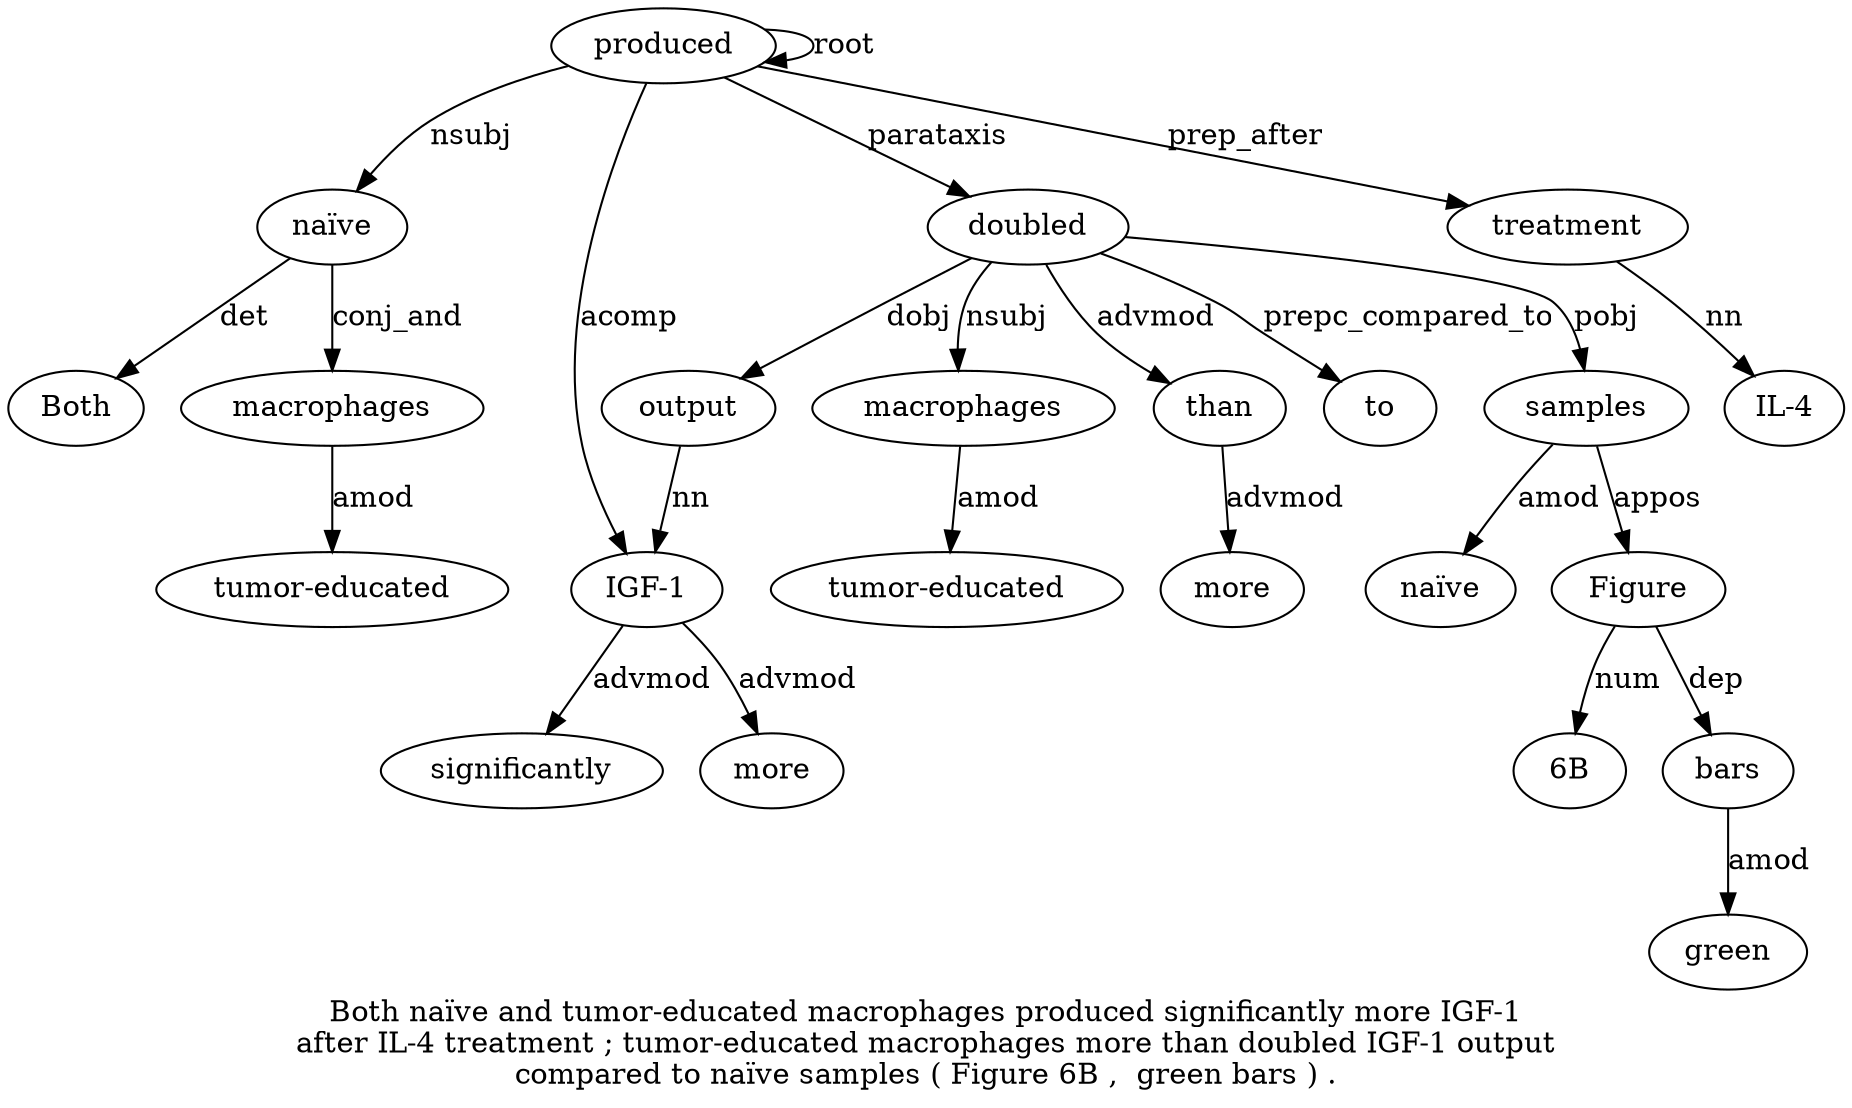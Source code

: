 digraph "Both naïve and tumor-educated macrophages produced significantly more IGF-1 after IL-4 treatment ; tumor-educated macrophages more than doubled IGF-1 output compared to naïve samples ( Figure 6B ,  green bars ) ." {
label="Both naïve and tumor-educated macrophages produced significantly more IGF-1
after IL-4 treatment ; tumor-educated macrophages more than doubled IGF-1 output
compared to naïve samples ( Figure 6B ,  green bars ) .";
"naïve2" [style=filled, fillcolor=white, label="naïve"];
Both1 [style=filled, fillcolor=white, label=Both];
"naïve2" -> Both1  [label=det];
produced6 [style=filled, fillcolor=white, label=produced];
produced6 -> "naïve2"  [label=nsubj];
macrophages5 [style=filled, fillcolor=white, label=macrophages];
"tumor-educated4" [style=filled, fillcolor=white, label="tumor-educated"];
macrophages5 -> "tumor-educated4"  [label=amod];
"naïve2" -> macrophages5  [label=conj_and];
produced6 -> produced6  [label=root];
"IGF-19" [style=filled, fillcolor=white, label="IGF-1"];
significantly7 [style=filled, fillcolor=white, label=significantly];
"IGF-19" -> significantly7  [label=advmod];
more8 [style=filled, fillcolor=white, label=more];
"IGF-19" -> more8  [label=advmod];
produced6 -> "IGF-19"  [label=acomp];
treatment12 [style=filled, fillcolor=white, label=treatment];
"IL-411" [style=filled, fillcolor=white, label="IL-4"];
treatment12 -> "IL-411"  [label=nn];
produced6 -> treatment12  [label=prep_after];
macrophages15 [style=filled, fillcolor=white, label=macrophages];
"tumor-educated14" [style=filled, fillcolor=white, label="tumor-educated"];
macrophages15 -> "tumor-educated14"  [label=amod];
doubled18 [style=filled, fillcolor=white, label=doubled];
doubled18 -> macrophages15  [label=nsubj];
than17 [style=filled, fillcolor=white, label=than];
more16 [style=filled, fillcolor=white, label=more];
than17 -> more16  [label=advmod];
doubled18 -> than17  [label=advmod];
produced6 -> doubled18  [label=parataxis];
output20 [style=filled, fillcolor=white, label=output];
output20 -> "IGF-19"  [label=nn];
doubled18 -> output20  [label=dobj];
to22 [style=filled, fillcolor=white, label=to];
doubled18 -> to22  [label=prepc_compared_to];
samples24 [style=filled, fillcolor=white, label=samples];
"naïve23" [style=filled, fillcolor=white, label="naïve"];
samples24 -> "naïve23"  [label=amod];
doubled18 -> samples24  [label=pobj];
Figure26 [style=filled, fillcolor=white, label=Figure];
samples24 -> Figure26  [label=appos];
"6B27" [style=filled, fillcolor=white, label="6B"];
Figure26 -> "6B27"  [label=num];
bars30 [style=filled, fillcolor=white, label=bars];
green29 [style=filled, fillcolor=white, label=green];
bars30 -> green29  [label=amod];
Figure26 -> bars30  [label=dep];
}
